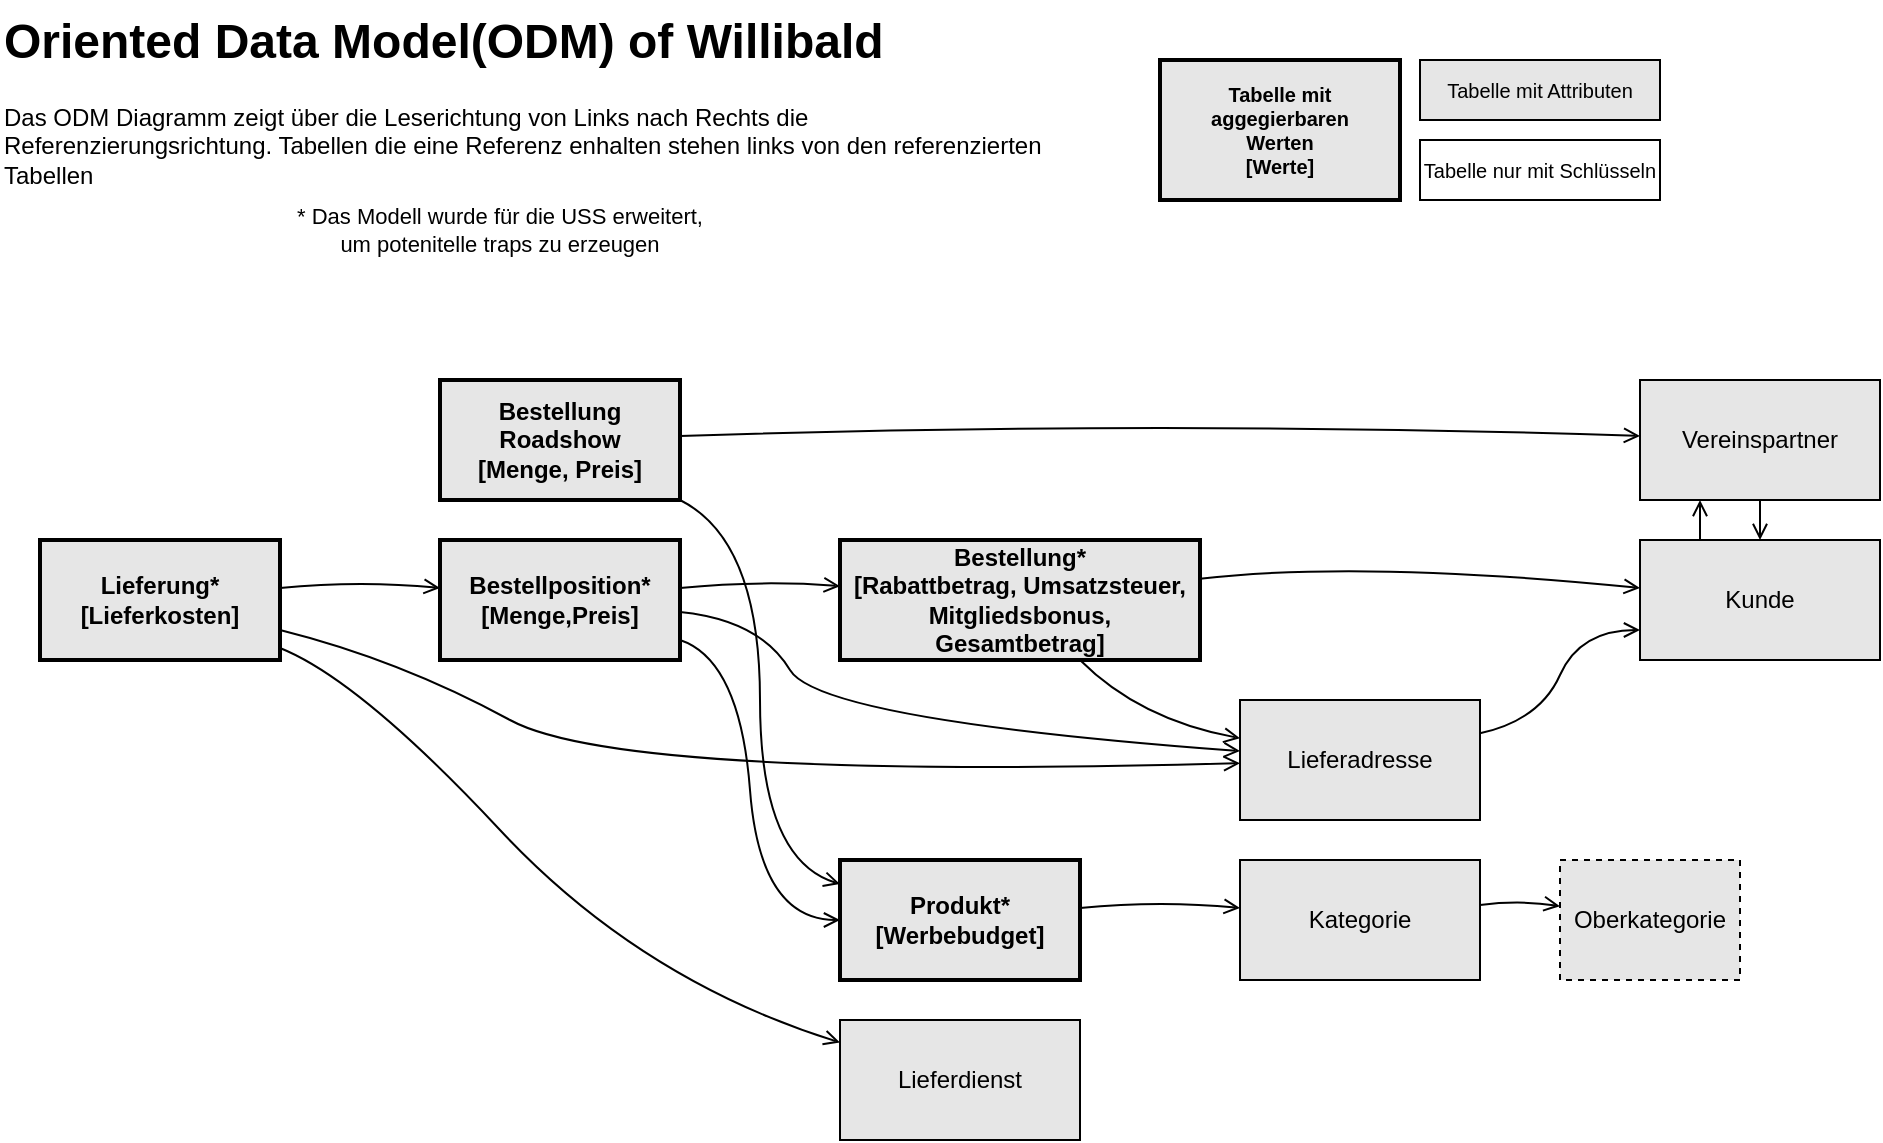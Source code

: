 <mxfile version="24.7.17">
  <diagram name="Seite-1" id="UNef3Qii1UT9GNie3vts">
    <mxGraphModel dx="1098" dy="868" grid="1" gridSize="10" guides="1" tooltips="1" connect="1" arrows="1" fold="1" page="1" pageScale="1" pageWidth="1169" pageHeight="827" math="0" shadow="0">
      <root>
        <mxCell id="0" />
        <mxCell id="1" parent="0" />
        <mxCell id="aQFpdgkCh0J0lMaWyOth-11" style="rounded=0;orthogonalLoop=1;jettySize=auto;html=1;endArrow=open;endFill=0;strokeColor=default;align=center;verticalAlign=middle;fontFamily=Helvetica;fontSize=11;fontColor=default;labelBackgroundColor=default;curved=1;" parent="1" source="aQFpdgkCh0J0lMaWyOth-2" target="aQFpdgkCh0J0lMaWyOth-3" edge="1">
          <mxGeometry relative="1" as="geometry">
            <Array as="points">
              <mxPoint x="400" y="300" />
            </Array>
          </mxGeometry>
        </mxCell>
        <mxCell id="kCippAos352l5dw4Y73j-10" style="shape=connector;rounded=0;orthogonalLoop=1;jettySize=auto;html=1;strokeColor=default;align=center;verticalAlign=middle;fontFamily=Helvetica;fontSize=11;fontColor=default;labelBackgroundColor=default;endArrow=open;endFill=0;curved=1;" edge="1" parent="1" source="aQFpdgkCh0J0lMaWyOth-2" target="aQFpdgkCh0J0lMaWyOth-7">
          <mxGeometry relative="1" as="geometry">
            <Array as="points">
              <mxPoint x="390" y="340" />
              <mxPoint x="400" y="470" />
            </Array>
          </mxGeometry>
        </mxCell>
        <mxCell id="aQFpdgkCh0J0lMaWyOth-2" value="Bestellposition*&lt;div&gt;[Menge,Preis]&lt;/div&gt;" style="rounded=0;whiteSpace=wrap;html=1;shadow=0;glass=0;strokeColor=default;strokeWidth=2;align=center;verticalAlign=middle;fontFamily=Helvetica;fontSize=12;fontColor=default;fontStyle=1;fillColor=#E6E6E6;" parent="1" vertex="1">
          <mxGeometry x="240" y="280" width="120" height="60" as="geometry" />
        </mxCell>
        <mxCell id="kCippAos352l5dw4Y73j-11" style="shape=connector;rounded=0;orthogonalLoop=1;jettySize=auto;html=1;strokeColor=default;align=center;verticalAlign=middle;fontFamily=Helvetica;fontSize=11;fontColor=default;labelBackgroundColor=default;endArrow=open;endFill=0;curved=1;" edge="1" parent="1" source="aQFpdgkCh0J0lMaWyOth-3" target="aQFpdgkCh0J0lMaWyOth-5">
          <mxGeometry relative="1" as="geometry">
            <Array as="points">
              <mxPoint x="590" y="370" />
            </Array>
          </mxGeometry>
        </mxCell>
        <mxCell id="kCippAos352l5dw4Y73j-12" style="shape=connector;rounded=0;orthogonalLoop=1;jettySize=auto;html=1;strokeColor=default;align=center;verticalAlign=middle;fontFamily=Helvetica;fontSize=11;fontColor=default;labelBackgroundColor=default;endArrow=open;endFill=0;curved=1;" edge="1" parent="1" source="aQFpdgkCh0J0lMaWyOth-3" target="aQFpdgkCh0J0lMaWyOth-6">
          <mxGeometry relative="1" as="geometry">
            <Array as="points">
              <mxPoint x="700" y="290" />
            </Array>
          </mxGeometry>
        </mxCell>
        <mxCell id="aQFpdgkCh0J0lMaWyOth-3" value="Bestellung*&lt;div&gt;[Rabattbetrag, Umsatzsteuer,&lt;/div&gt;&lt;div&gt;Mitgliedsbonus,&lt;/div&gt;&lt;div&gt;Gesamtbetrag]&lt;/div&gt;" style="rounded=0;whiteSpace=wrap;html=1;strokeColor=default;align=center;verticalAlign=middle;fontFamily=Helvetica;fontSize=12;fontColor=default;fillColor=#E6E6E6;shadow=0;glass=0;strokeWidth=2;fontStyle=1;" parent="1" vertex="1">
          <mxGeometry x="440" y="280" width="180" height="60" as="geometry" />
        </mxCell>
        <mxCell id="kCippAos352l5dw4Y73j-6" style="rounded=0;orthogonalLoop=1;jettySize=auto;html=1;strokeColor=default;align=center;verticalAlign=middle;fontFamily=Helvetica;fontSize=11;fontColor=default;labelBackgroundColor=default;endArrow=open;endFill=0;curved=1;" edge="1" parent="1" source="aQFpdgkCh0J0lMaWyOth-4" target="aQFpdgkCh0J0lMaWyOth-2">
          <mxGeometry relative="1" as="geometry">
            <Array as="points">
              <mxPoint x="200" y="300" />
            </Array>
          </mxGeometry>
        </mxCell>
        <mxCell id="kCippAos352l5dw4Y73j-9" style="shape=connector;rounded=0;orthogonalLoop=1;jettySize=auto;html=1;strokeColor=default;align=center;verticalAlign=middle;fontFamily=Helvetica;fontSize=11;fontColor=default;labelBackgroundColor=default;endArrow=open;endFill=0;curved=1;" edge="1" parent="1" source="aQFpdgkCh0J0lMaWyOth-4" target="kCippAos352l5dw4Y73j-7">
          <mxGeometry relative="1" as="geometry">
            <Array as="points">
              <mxPoint x="200" y="350" />
              <mxPoint x="340" y="500" />
            </Array>
          </mxGeometry>
        </mxCell>
        <mxCell id="kCippAos352l5dw4Y73j-23" style="shape=connector;rounded=0;orthogonalLoop=1;jettySize=auto;html=1;strokeColor=default;align=center;verticalAlign=middle;fontFamily=Helvetica;fontSize=11;fontColor=default;labelBackgroundColor=default;endArrow=open;endFill=0;curved=1;" edge="1" parent="1" source="aQFpdgkCh0J0lMaWyOth-4" target="aQFpdgkCh0J0lMaWyOth-5">
          <mxGeometry relative="1" as="geometry">
            <Array as="points">
              <mxPoint x="220" y="340" />
              <mxPoint x="330" y="400" />
            </Array>
          </mxGeometry>
        </mxCell>
        <mxCell id="aQFpdgkCh0J0lMaWyOth-4" value="Lieferung*&lt;div&gt;[Lieferkosten]&lt;/div&gt;" style="rounded=0;whiteSpace=wrap;html=1;strokeColor=default;align=center;verticalAlign=middle;fontFamily=Helvetica;fontSize=12;fontColor=default;fillColor=#E6E6E6;shadow=0;glass=0;strokeWidth=2;fontStyle=1;" parent="1" vertex="1">
          <mxGeometry x="40" y="280" width="120" height="60" as="geometry" />
        </mxCell>
        <mxCell id="kCippAos352l5dw4Y73j-24" style="edgeStyle=none;shape=connector;curved=1;rounded=0;orthogonalLoop=1;jettySize=auto;html=1;entryX=0;entryY=0.75;entryDx=0;entryDy=0;strokeColor=default;align=center;verticalAlign=middle;fontFamily=Helvetica;fontSize=11;fontColor=default;labelBackgroundColor=default;endArrow=open;endFill=0;" edge="1" parent="1" source="aQFpdgkCh0J0lMaWyOth-5" target="aQFpdgkCh0J0lMaWyOth-6">
          <mxGeometry relative="1" as="geometry">
            <Array as="points">
              <mxPoint x="790" y="370" />
              <mxPoint x="810" y="325" />
            </Array>
          </mxGeometry>
        </mxCell>
        <mxCell id="aQFpdgkCh0J0lMaWyOth-5" value="Lieferadresse" style="rounded=0;whiteSpace=wrap;html=1;strokeColor=default;align=center;verticalAlign=middle;fontFamily=Helvetica;fontSize=12;fontColor=default;fillColor=#E6E6E6;" parent="1" vertex="1">
          <mxGeometry x="640" y="360" width="120" height="60" as="geometry" />
        </mxCell>
        <mxCell id="kCippAos352l5dw4Y73j-14" style="edgeStyle=elbowEdgeStyle;shape=connector;rounded=0;orthogonalLoop=1;jettySize=auto;html=1;strokeColor=default;align=center;verticalAlign=middle;fontFamily=Helvetica;fontSize=11;fontColor=default;labelBackgroundColor=default;endArrow=open;endFill=0;curved=1;" edge="1" parent="1" source="aQFpdgkCh0J0lMaWyOth-6" target="aQFpdgkCh0J0lMaWyOth-9">
          <mxGeometry relative="1" as="geometry">
            <mxPoint x="1050" y="280" as="sourcePoint" />
            <mxPoint x="1050" y="210" as="targetPoint" />
            <Array as="points">
              <mxPoint x="870" y="270" />
            </Array>
          </mxGeometry>
        </mxCell>
        <mxCell id="aQFpdgkCh0J0lMaWyOth-6" value="Kunde" style="rounded=0;whiteSpace=wrap;html=1;strokeColor=default;align=center;verticalAlign=middle;fontFamily=Helvetica;fontSize=12;fontColor=default;fillColor=#E6E6E6;" parent="1" vertex="1">
          <mxGeometry x="840" y="280" width="120" height="60" as="geometry" />
        </mxCell>
        <mxCell id="kCippAos352l5dw4Y73j-15" style="shape=connector;rounded=0;orthogonalLoop=1;jettySize=auto;html=1;strokeColor=default;align=center;verticalAlign=middle;fontFamily=Helvetica;fontSize=11;fontColor=default;labelBackgroundColor=default;endArrow=open;endFill=0;curved=1;" edge="1" parent="1" source="aQFpdgkCh0J0lMaWyOth-7" target="aQFpdgkCh0J0lMaWyOth-10">
          <mxGeometry relative="1" as="geometry">
            <Array as="points">
              <mxPoint x="600" y="460" />
            </Array>
          </mxGeometry>
        </mxCell>
        <mxCell id="aQFpdgkCh0J0lMaWyOth-7" value="Produkt*&lt;div&gt;[Werbebudget]&lt;/div&gt;" style="rounded=0;whiteSpace=wrap;html=1;verticalAlign=middle;strokeColor=default;align=center;fontFamily=Helvetica;fontSize=12;fontColor=default;fillColor=#E6E6E6;shadow=0;glass=0;strokeWidth=2;fontStyle=1;" parent="1" vertex="1">
          <mxGeometry x="440" y="440" width="120" height="60" as="geometry" />
        </mxCell>
        <mxCell id="kCippAos352l5dw4Y73j-13" style="edgeStyle=elbowEdgeStyle;shape=connector;rounded=0;orthogonalLoop=1;jettySize=auto;html=1;strokeColor=default;align=center;verticalAlign=middle;fontFamily=Helvetica;fontSize=11;fontColor=default;labelBackgroundColor=default;endArrow=open;endFill=0;curved=1;" edge="1" parent="1" source="aQFpdgkCh0J0lMaWyOth-9" target="aQFpdgkCh0J0lMaWyOth-6">
          <mxGeometry relative="1" as="geometry">
            <Array as="points">
              <mxPoint x="900" y="240" />
            </Array>
          </mxGeometry>
        </mxCell>
        <mxCell id="aQFpdgkCh0J0lMaWyOth-9" value="Vereinspartner" style="rounded=0;whiteSpace=wrap;html=1;strokeColor=default;align=center;verticalAlign=middle;fontFamily=Helvetica;fontSize=12;fontColor=default;fillColor=#E6E6E6;" parent="1" vertex="1">
          <mxGeometry x="840" y="200" width="120" height="60" as="geometry" />
        </mxCell>
        <mxCell id="kCippAos352l5dw4Y73j-16" style="shape=connector;rounded=0;orthogonalLoop=1;jettySize=auto;html=1;strokeColor=default;align=center;verticalAlign=middle;fontFamily=Helvetica;fontSize=11;fontColor=default;labelBackgroundColor=default;endArrow=open;endFill=0;curved=1;" edge="1" parent="1" source="aQFpdgkCh0J0lMaWyOth-10" target="kCippAos352l5dw4Y73j-3">
          <mxGeometry relative="1" as="geometry">
            <Array as="points">
              <mxPoint x="780" y="460" />
            </Array>
          </mxGeometry>
        </mxCell>
        <mxCell id="aQFpdgkCh0J0lMaWyOth-10" value="Kategorie" style="rounded=0;whiteSpace=wrap;html=1;strokeColor=default;align=center;verticalAlign=middle;fontFamily=Helvetica;fontSize=12;fontColor=default;fillColor=#E6E6E6;" parent="1" vertex="1">
          <mxGeometry x="640" y="440" width="120" height="60" as="geometry" />
        </mxCell>
        <mxCell id="kCippAos352l5dw4Y73j-1" value="&lt;h1 style=&quot;margin-top: 0px;&quot;&gt;Oriented Data Model(ODM) of Willibald&lt;/h1&gt;&lt;p&gt;Das ODM Diagramm zeigt über die Leserichtung von Links nach Rechts die Referenzierungsrichtung. Tabellen die eine Referenz enhalten stehen links von den referenzierten Tabellen&lt;/p&gt;" style="text;html=1;whiteSpace=wrap;overflow=hidden;rounded=0;" vertex="1" parent="1">
          <mxGeometry x="20" y="10" width="530" height="120" as="geometry" />
        </mxCell>
        <mxCell id="kCippAos352l5dw4Y73j-3" value="Oberkategorie" style="rounded=0;whiteSpace=wrap;html=1;dashed=1;strokeColor=default;align=center;verticalAlign=middle;fontFamily=Helvetica;fontSize=12;fontColor=default;fillColor=#E6E6E6;" vertex="1" parent="1">
          <mxGeometry x="800" y="440" width="90" height="60" as="geometry" />
        </mxCell>
        <mxCell id="kCippAos352l5dw4Y73j-4" style="rounded=0;orthogonalLoop=1;jettySize=auto;html=1;endArrow=open;endFill=0;curved=1;" edge="1" parent="1" source="aQFpdgkCh0J0lMaWyOth-2" target="aQFpdgkCh0J0lMaWyOth-5">
          <mxGeometry relative="1" as="geometry">
            <mxPoint x="230" y="315" as="sourcePoint" />
            <mxPoint x="300" y="315" as="targetPoint" />
            <Array as="points">
              <mxPoint x="400" y="320" />
              <mxPoint x="430" y="370" />
            </Array>
          </mxGeometry>
        </mxCell>
        <mxCell id="kCippAos352l5dw4Y73j-7" value="Lieferdienst" style="rounded=0;whiteSpace=wrap;html=1;strokeColor=default;align=center;verticalAlign=middle;fontFamily=Helvetica;fontSize=12;fontColor=default;fillColor=#E6E6E6;" vertex="1" parent="1">
          <mxGeometry x="440" y="520" width="120" height="60" as="geometry" />
        </mxCell>
        <mxCell id="kCippAos352l5dw4Y73j-18" style="shape=connector;rounded=0;orthogonalLoop=1;jettySize=auto;html=1;strokeColor=default;align=center;verticalAlign=middle;fontFamily=Helvetica;fontSize=11;fontColor=default;labelBackgroundColor=default;endArrow=open;endFill=0;curved=1;" edge="1" parent="1" source="kCippAos352l5dw4Y73j-17" target="aQFpdgkCh0J0lMaWyOth-7">
          <mxGeometry relative="1" as="geometry">
            <Array as="points">
              <mxPoint x="400" y="280" />
              <mxPoint x="400" y="440" />
            </Array>
          </mxGeometry>
        </mxCell>
        <mxCell id="kCippAos352l5dw4Y73j-19" style="shape=connector;rounded=0;orthogonalLoop=1;jettySize=auto;html=1;strokeColor=default;align=center;verticalAlign=middle;fontFamily=Helvetica;fontSize=11;fontColor=default;labelBackgroundColor=default;endArrow=open;endFill=0;curved=1;" edge="1" parent="1" source="kCippAos352l5dw4Y73j-17" target="aQFpdgkCh0J0lMaWyOth-9">
          <mxGeometry relative="1" as="geometry">
            <Array as="points">
              <mxPoint x="600" y="220" />
            </Array>
          </mxGeometry>
        </mxCell>
        <mxCell id="kCippAos352l5dw4Y73j-17" value="Bestellung&lt;div&gt;Roadshow&lt;/div&gt;&lt;div&gt;[Menge, Preis]&lt;/div&gt;" style="rounded=0;whiteSpace=wrap;html=1;shadow=0;glass=0;strokeColor=default;strokeWidth=2;align=center;verticalAlign=middle;fontFamily=Helvetica;fontSize=12;fontColor=default;fontStyle=1;fillColor=#E6E6E6;" vertex="1" parent="1">
          <mxGeometry x="240" y="200" width="120" height="60" as="geometry" />
        </mxCell>
        <mxCell id="kCippAos352l5dw4Y73j-20" value="Tabelle mit&lt;div style=&quot;font-size: 10px;&quot;&gt;aggegierbaren&lt;/div&gt;&lt;div style=&quot;font-size: 10px;&quot;&gt;Werten&lt;/div&gt;&lt;div style=&quot;font-size: 10px;&quot;&gt;[Werte]&lt;/div&gt;" style="rounded=0;whiteSpace=wrap;html=1;strokeColor=default;glass=0;shadow=0;strokeWidth=2;fontStyle=1;fillColor=#E6E6E6;fontSize=10;" vertex="1" parent="1">
          <mxGeometry x="600" y="40" width="120" height="70" as="geometry" />
        </mxCell>
        <mxCell id="kCippAos352l5dw4Y73j-21" value="Tabelle mit Attributen" style="rounded=0;whiteSpace=wrap;html=1;fillColor=#E6E6E6;fontSize=10;" vertex="1" parent="1">
          <mxGeometry x="730" y="40" width="120" height="30" as="geometry" />
        </mxCell>
        <mxCell id="kCippAos352l5dw4Y73j-22" value="Tabelle nur mit Schlüsseln" style="rounded=0;whiteSpace=wrap;html=1;fontSize=10;" vertex="1" parent="1">
          <mxGeometry x="730" y="80" width="120" height="30" as="geometry" />
        </mxCell>
        <mxCell id="kCippAos352l5dw4Y73j-26" value="* Das Modell wurde für die USS erweitert, um potenitelle traps zu erzeugen" style="text;html=1;align=center;verticalAlign=middle;whiteSpace=wrap;rounded=0;fontFamily=Helvetica;fontSize=11;fontColor=default;labelBackgroundColor=default;" vertex="1" parent="1">
          <mxGeometry x="160" y="110" width="220" height="30" as="geometry" />
        </mxCell>
      </root>
    </mxGraphModel>
  </diagram>
</mxfile>
